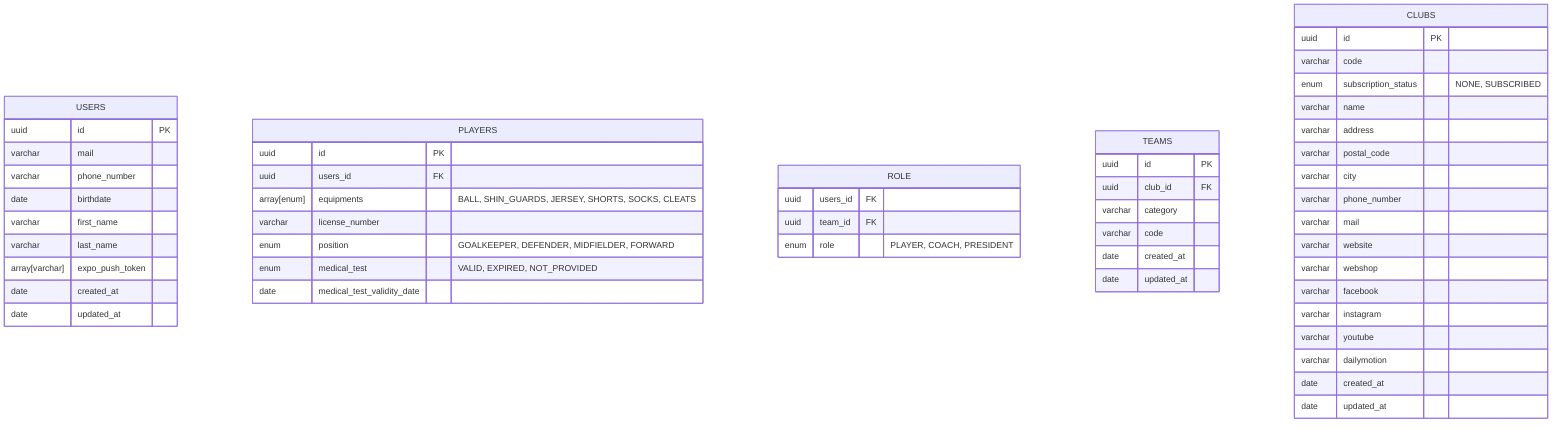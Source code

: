 erDiagram
    USERS {
        uuid id PK
        varchar mail
        varchar phone_number
        date birthdate
        varchar first_name
        varchar last_name
        array[varchar] expo_push_token
        date created_at
        date updated_at
    }

    PLAYERS {
        uuid id PK
        uuid users_id FK
        %% voir avec jerem
        array[enum] equipments "BALL, SHIN_GUARDS, JERSEY, SHORTS, SOCKS, CLEATS"
        varchar license_number
        enum position "GOALKEEPER, DEFENDER, MIDFIELDER, FORWARD"
        enum medical_test "VALID, EXPIRED, NOT_PROVIDED"
        date medical_test_validity_date
    }

    ROLE {
        %% many to many
        uuid users_id FK
        %% many to many
        uuid team_id FK
        enum role "PLAYER, COACH, PRESIDENT"
    }

    TEAMS {
        uuid id PK
        uuid club_id FK
        varchar category
        varchar code
        date created_at
        date updated_at
    }

    CLUBS {
        uuid id PK
        varchar code
        enum subscription_status "NONE, SUBSCRIBED"
        varchar name
        varchar address
        varchar postal_code
        varchar city
        varchar phone_number
        varchar mail
        varchar website
        varchar webshop
        varchar facebook
        varchar instagram
        varchar youtube
        varchar dailymotion
        date created_at
        date updated_at 
    }